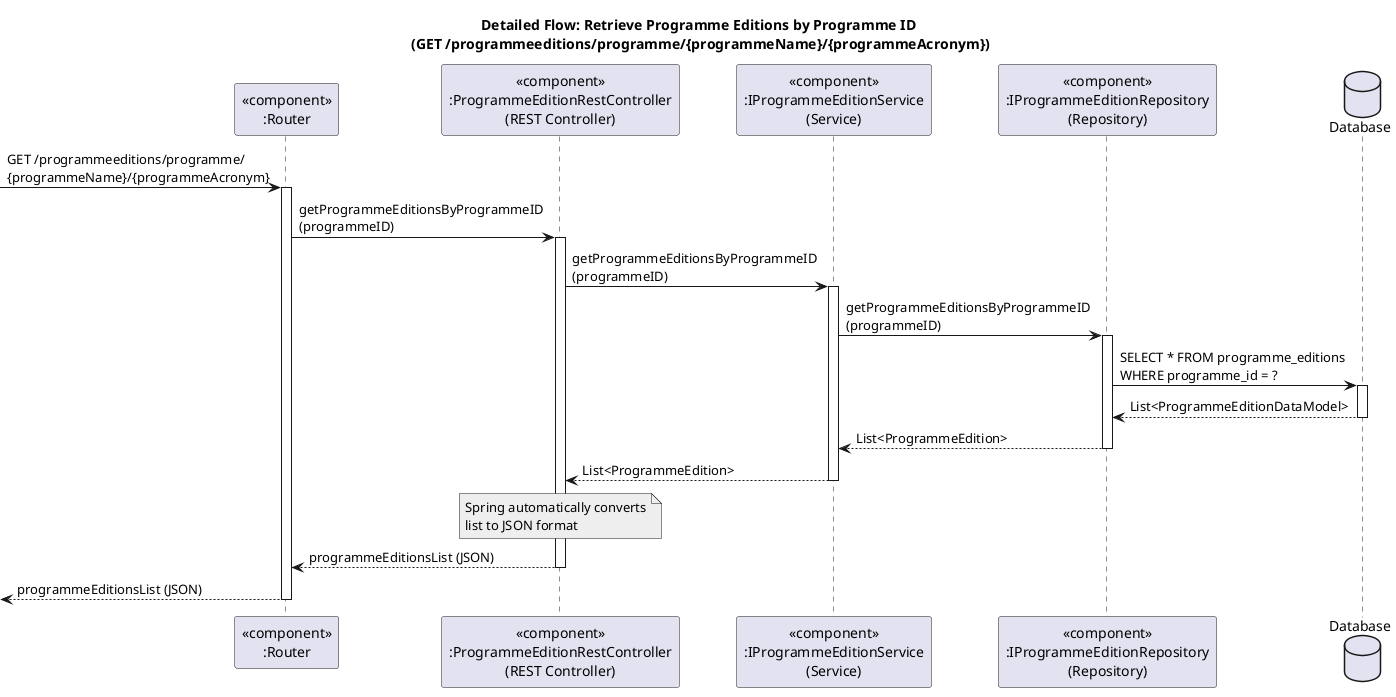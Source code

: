 @startuml
title Detailed Flow: Retrieve Programme Editions by Programme ID \n(GET /programmeeditions/programme/{programmeName}/{programmeAcronym})

participant "<<component>>\n:Router" as Router
participant "<<component>>\n:ProgrammeEditionRestController\n(REST Controller)" as Controller
participant "<<component>>\n:IProgrammeEditionService\n(Service)" as Service
participant "<<component>>\n:IProgrammeEditionRepository\n(Repository)" as Repository
database "Database" as DB

-> Router: GET /programmeeditions/programme/\n{programmeName}/{programmeAcronym}
activate Router

Router -> Controller: getProgrammeEditionsByProgrammeID\n(programmeID)
activate Controller

Controller -> Service: getProgrammeEditionsByProgrammeID\n(programmeID)
activate Service

Service -> Repository: getProgrammeEditionsByProgrammeID\n(programmeID)
activate Repository

Repository -> DB: SELECT * FROM programme_editions\nWHERE programme_id = ?
activate DB
DB --> Repository: List<ProgrammeEditionDataModel>
deactivate DB

Repository --> Service: List<ProgrammeEdition>
deactivate Repository

Service --> Controller: List<ProgrammeEdition>
deactivate Service

note over Controller #EEEEEE
Spring automatically converts
list to JSON format
end note

Controller --> Router: programmeEditionsList (JSON)
deactivate Controller

<-- Router: programmeEditionsList (JSON)
deactivate Router

@enduml
